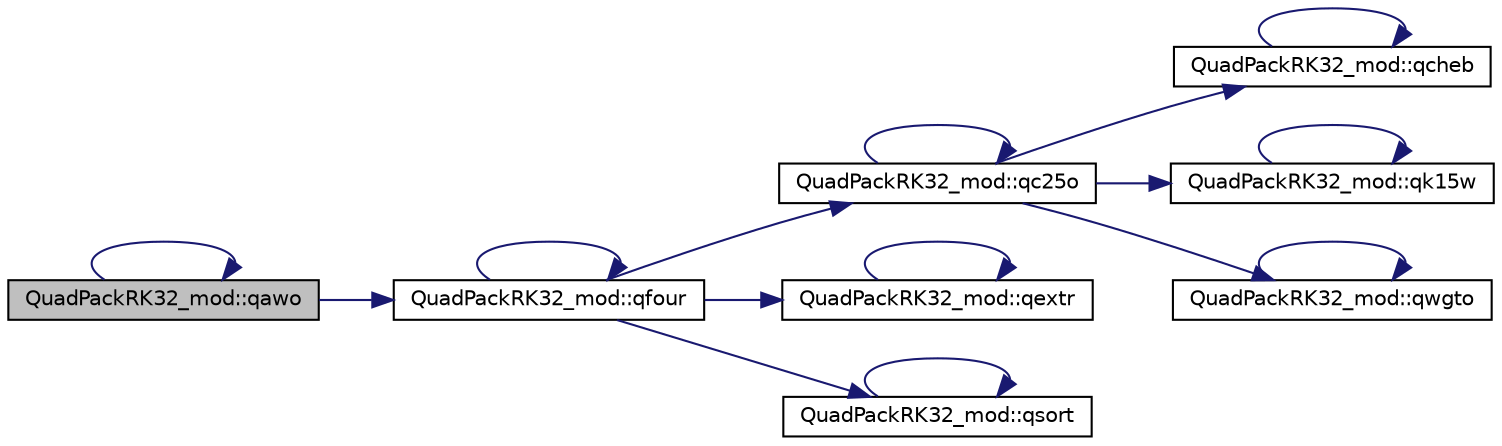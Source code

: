 digraph "QuadPackRK32_mod::qawo"
{
 // LATEX_PDF_SIZE
  edge [fontname="Helvetica",fontsize="10",labelfontname="Helvetica",labelfontsize="10"];
  node [fontname="Helvetica",fontsize="10",shape=record];
  rankdir="LR";
  Node1 [label="QuadPackRK32_mod::qawo",height=0.2,width=0.4,color="black", fillcolor="grey75", style="filled", fontcolor="black",tooltip=" "];
  Node1 -> Node1 [color="midnightblue",fontsize="10",style="solid"];
  Node1 -> Node2 [color="midnightblue",fontsize="10",style="solid"];
  Node2 [label="QuadPackRK32_mod::qfour",height=0.2,width=0.4,color="black", fillcolor="white", style="filled",URL="$namespaceQuadPackRK32__mod.html#afd4a8324595e5159c94a16248633fc5b",tooltip=" "];
  Node2 -> Node3 [color="midnightblue",fontsize="10",style="solid"];
  Node3 [label="QuadPackRK32_mod::qc25o",height=0.2,width=0.4,color="black", fillcolor="white", style="filled",URL="$namespaceQuadPackRK32__mod.html#a5b45d3e3a4f937d1d4e523fe4daf46d1",tooltip=" "];
  Node3 -> Node3 [color="midnightblue",fontsize="10",style="solid"];
  Node3 -> Node4 [color="midnightblue",fontsize="10",style="solid"];
  Node4 [label="QuadPackRK32_mod::qcheb",height=0.2,width=0.4,color="black", fillcolor="white", style="filled",URL="$namespaceQuadPackRK32__mod.html#aa8b33b4446a8f99308c1ec6d48b01a4e",tooltip=" "];
  Node4 -> Node4 [color="midnightblue",fontsize="10",style="solid"];
  Node3 -> Node5 [color="midnightblue",fontsize="10",style="solid"];
  Node5 [label="QuadPackRK32_mod::qk15w",height=0.2,width=0.4,color="black", fillcolor="white", style="filled",URL="$namespaceQuadPackRK32__mod.html#ae30d3e60a46fdcf3c4cbeb5fa31d4174",tooltip=" "];
  Node5 -> Node5 [color="midnightblue",fontsize="10",style="solid"];
  Node3 -> Node6 [color="midnightblue",fontsize="10",style="solid"];
  Node6 [label="QuadPackRK32_mod::qwgto",height=0.2,width=0.4,color="black", fillcolor="white", style="filled",URL="$namespaceQuadPackRK32__mod.html#ae6adaa483992ea7ebf4da5564ae73fbc",tooltip=" "];
  Node6 -> Node6 [color="midnightblue",fontsize="10",style="solid"];
  Node2 -> Node7 [color="midnightblue",fontsize="10",style="solid"];
  Node7 [label="QuadPackRK32_mod::qextr",height=0.2,width=0.4,color="black", fillcolor="white", style="filled",URL="$namespaceQuadPackRK32__mod.html#af6f495761cd9d32a14b5fe1a4ca70dcf",tooltip=" "];
  Node7 -> Node7 [color="midnightblue",fontsize="10",style="solid"];
  Node2 -> Node2 [color="midnightblue",fontsize="10",style="solid"];
  Node2 -> Node8 [color="midnightblue",fontsize="10",style="solid"];
  Node8 [label="QuadPackRK32_mod::qsort",height=0.2,width=0.4,color="black", fillcolor="white", style="filled",URL="$namespaceQuadPackRK32__mod.html#abef2094e102d5f8abc0cdbcf79b2f77a",tooltip=" "];
  Node8 -> Node8 [color="midnightblue",fontsize="10",style="solid"];
}

